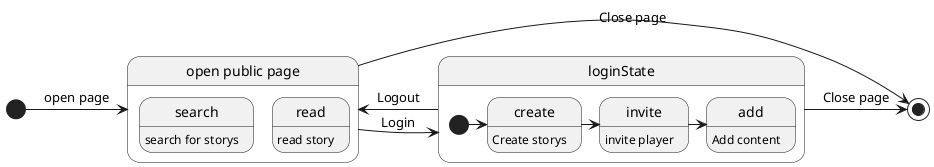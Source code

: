 'https://plantuml.com/en/state-diagram
@startuml
' top to bottom
state "open public page" as publicState

[*] -> publicState : open page
state publicState {
  search: search for storys
  read: read story
}

publicState -> loginState : Login
state loginState {
  create: Create storys
  invite: invite player
  add: Add content
  [*] -> create
  create  -> invite
  invite -> add
}

loginState -> publicState : Logout

publicState -> [*] : Close page
loginState -> [*] : Close page
@enduml